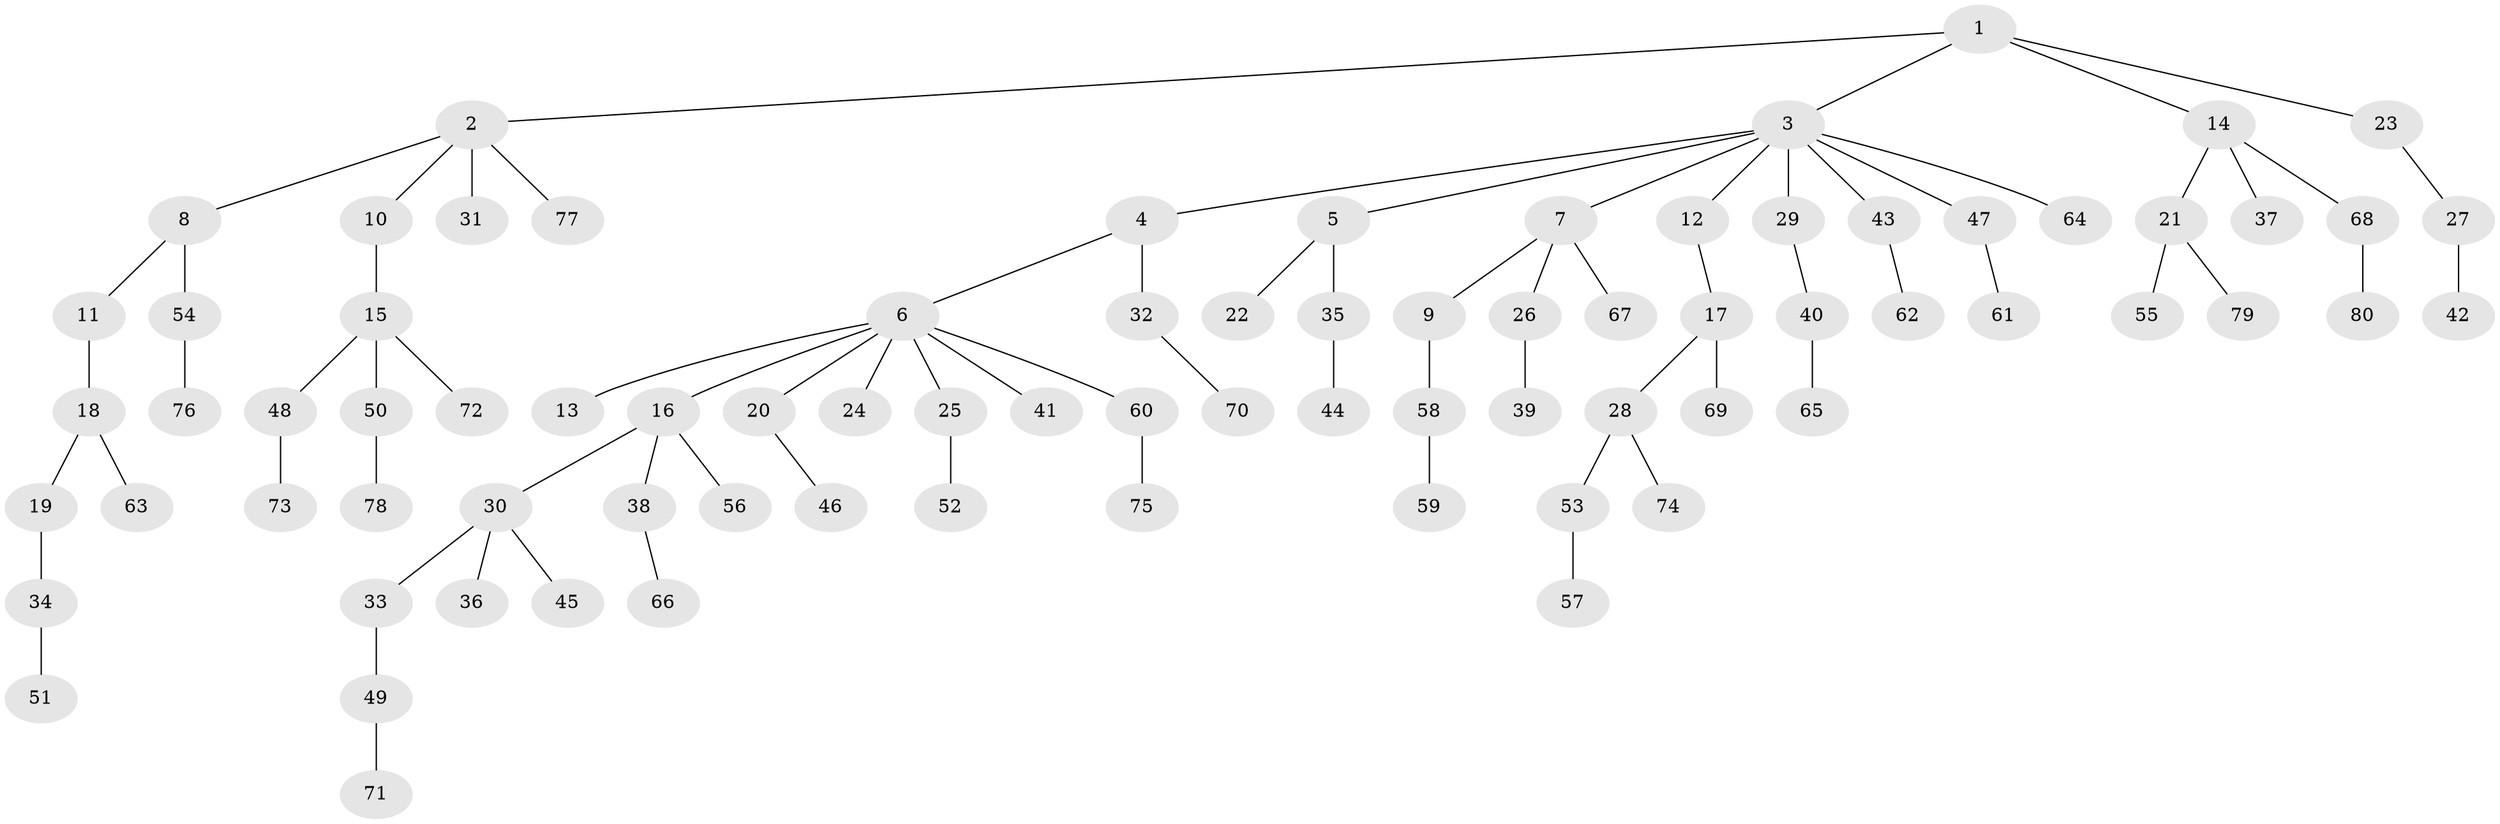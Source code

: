 // coarse degree distribution, {4: 0.0784313725490196, 9: 0.0196078431372549, 3: 0.13725490196078433, 2: 0.17647058823529413, 7: 0.0196078431372549, 1: 0.5686274509803921}
// Generated by graph-tools (version 1.1) at 2025/24/03/03/25 07:24:06]
// undirected, 80 vertices, 79 edges
graph export_dot {
graph [start="1"]
  node [color=gray90,style=filled];
  1;
  2;
  3;
  4;
  5;
  6;
  7;
  8;
  9;
  10;
  11;
  12;
  13;
  14;
  15;
  16;
  17;
  18;
  19;
  20;
  21;
  22;
  23;
  24;
  25;
  26;
  27;
  28;
  29;
  30;
  31;
  32;
  33;
  34;
  35;
  36;
  37;
  38;
  39;
  40;
  41;
  42;
  43;
  44;
  45;
  46;
  47;
  48;
  49;
  50;
  51;
  52;
  53;
  54;
  55;
  56;
  57;
  58;
  59;
  60;
  61;
  62;
  63;
  64;
  65;
  66;
  67;
  68;
  69;
  70;
  71;
  72;
  73;
  74;
  75;
  76;
  77;
  78;
  79;
  80;
  1 -- 2;
  1 -- 3;
  1 -- 14;
  1 -- 23;
  2 -- 8;
  2 -- 10;
  2 -- 31;
  2 -- 77;
  3 -- 4;
  3 -- 5;
  3 -- 7;
  3 -- 12;
  3 -- 29;
  3 -- 43;
  3 -- 47;
  3 -- 64;
  4 -- 6;
  4 -- 32;
  5 -- 22;
  5 -- 35;
  6 -- 13;
  6 -- 16;
  6 -- 20;
  6 -- 24;
  6 -- 25;
  6 -- 41;
  6 -- 60;
  7 -- 9;
  7 -- 26;
  7 -- 67;
  8 -- 11;
  8 -- 54;
  9 -- 58;
  10 -- 15;
  11 -- 18;
  12 -- 17;
  14 -- 21;
  14 -- 37;
  14 -- 68;
  15 -- 48;
  15 -- 50;
  15 -- 72;
  16 -- 30;
  16 -- 38;
  16 -- 56;
  17 -- 28;
  17 -- 69;
  18 -- 19;
  18 -- 63;
  19 -- 34;
  20 -- 46;
  21 -- 55;
  21 -- 79;
  23 -- 27;
  25 -- 52;
  26 -- 39;
  27 -- 42;
  28 -- 53;
  28 -- 74;
  29 -- 40;
  30 -- 33;
  30 -- 36;
  30 -- 45;
  32 -- 70;
  33 -- 49;
  34 -- 51;
  35 -- 44;
  38 -- 66;
  40 -- 65;
  43 -- 62;
  47 -- 61;
  48 -- 73;
  49 -- 71;
  50 -- 78;
  53 -- 57;
  54 -- 76;
  58 -- 59;
  60 -- 75;
  68 -- 80;
}
